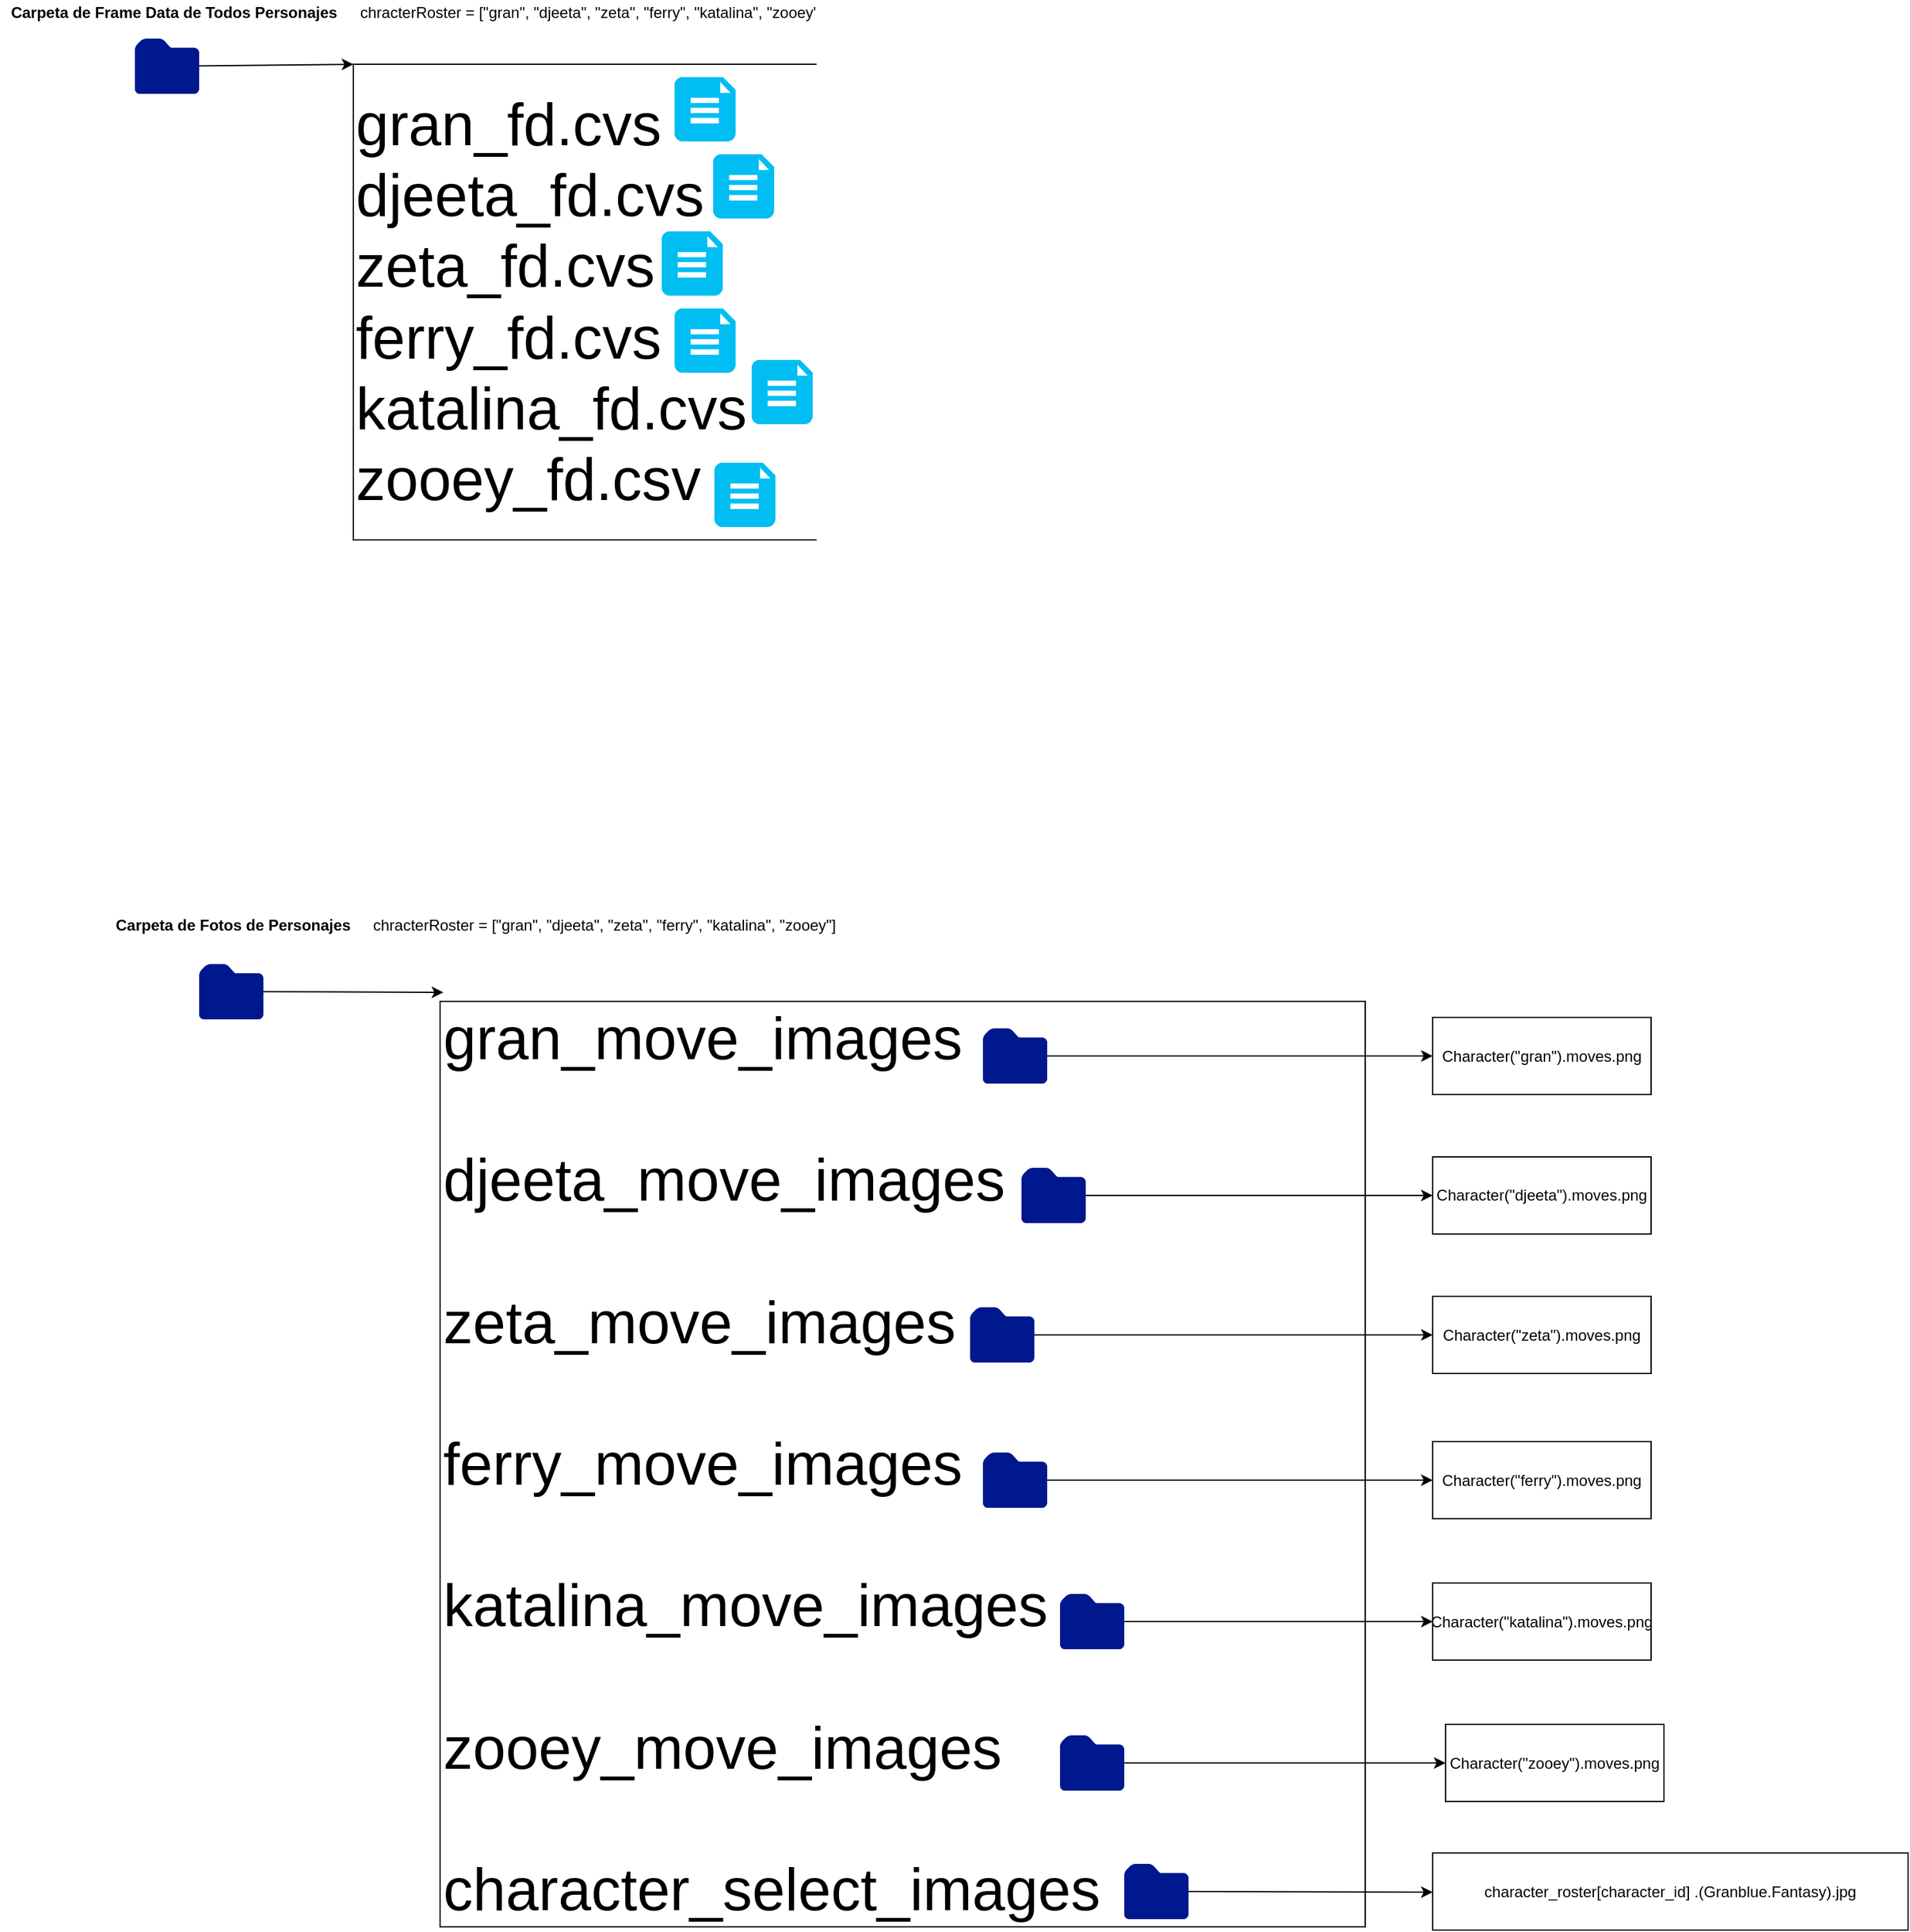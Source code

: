<mxfile version="14.6.0" type="github">
  <diagram id="nbhcu0MmIbXkWlSyhZsp" name="Page-1">
    <mxGraphModel dx="1422" dy="791" grid="1" gridSize="10" guides="1" tooltips="1" connect="1" arrows="1" fold="1" page="1" pageScale="1" pageWidth="850" pageHeight="1100" math="0" shadow="0">
      <root>
        <mxCell id="0" />
        <mxCell id="1" parent="0" />
        <mxCell id="EpFmT0ryAusN3MEgj6C2-1" value="" style="aspect=fixed;pointerEvents=1;shadow=0;dashed=0;html=1;strokeColor=none;labelPosition=center;verticalLabelPosition=bottom;verticalAlign=top;align=center;fillColor=#00188D;shape=mxgraph.mscae.enterprise.folder" vertex="1" parent="1">
          <mxGeometry x="130" y="170" width="50" height="43" as="geometry" />
        </mxCell>
        <mxCell id="EpFmT0ryAusN3MEgj6C2-2" value="chracterRoster = [&quot;gran&quot;, &quot;djeeta&quot;, &quot;zeta&quot;, &quot;ferry&quot;, &quot;katalina&quot;, &quot;zooey&quot;]" style="text;html=1;align=center;verticalAlign=middle;resizable=0;points=[];autosize=1;strokeColor=none;" vertex="1" parent="1">
          <mxGeometry x="300" y="140" width="370" height="20" as="geometry" />
        </mxCell>
        <mxCell id="EpFmT0ryAusN3MEgj6C2-3" value="" style="endArrow=classic;html=1;" edge="1" parent="1" source="EpFmT0ryAusN3MEgj6C2-1">
          <mxGeometry width="50" height="50" relative="1" as="geometry">
            <mxPoint x="250" y="240" as="sourcePoint" />
            <mxPoint x="300" y="190" as="targetPoint" />
          </mxGeometry>
        </mxCell>
        <mxCell id="EpFmT0ryAusN3MEgj6C2-4" value="&lt;div style=&quot;font-size: 46px&quot;&gt;&lt;font style=&quot;font-size: 46px&quot;&gt;gran_fd.cvs&lt;/font&gt;&lt;/div&gt;&lt;div style=&quot;font-size: 46px&quot;&gt;&lt;font style=&quot;font-size: 46px&quot;&gt;djeeta_fd.cvs&lt;/font&gt;&lt;/div&gt;&lt;div style=&quot;font-size: 46px&quot;&gt;&lt;font style=&quot;font-size: 46px&quot;&gt;zeta_fd.cvs&lt;/font&gt;&lt;/div&gt;&lt;div style=&quot;font-size: 46px&quot;&gt;&lt;font style=&quot;font-size: 46px&quot;&gt;ferry_fd.cvs&lt;/font&gt;&lt;/div&gt;&lt;div style=&quot;font-size: 46px&quot;&gt;&lt;font style=&quot;font-size: 46px&quot;&gt;katalina_fd.cvs&lt;/font&gt;&lt;/div&gt;&lt;div style=&quot;font-size: 46px&quot;&gt;&lt;font style=&quot;font-size: 46px&quot;&gt;zooey_fd.csv&lt;br&gt;&lt;/font&gt;&lt;/div&gt;" style="whiteSpace=wrap;html=1;aspect=fixed;align=left;" vertex="1" parent="1">
          <mxGeometry x="300" y="190" width="370" height="370" as="geometry" />
        </mxCell>
        <mxCell id="EpFmT0ryAusN3MEgj6C2-7" value="" style="verticalLabelPosition=bottom;html=1;verticalAlign=top;align=center;strokeColor=none;fillColor=#00BEF2;shape=mxgraph.azure.file_2;pointerEvents=1;" vertex="1" parent="1">
          <mxGeometry x="550" y="200" width="47.5" height="50" as="geometry" />
        </mxCell>
        <mxCell id="EpFmT0ryAusN3MEgj6C2-8" value="" style="verticalLabelPosition=bottom;html=1;verticalAlign=top;align=center;strokeColor=none;fillColor=#00BEF2;shape=mxgraph.azure.file_2;pointerEvents=1;" vertex="1" parent="1">
          <mxGeometry x="580" y="260" width="47.5" height="50" as="geometry" />
        </mxCell>
        <mxCell id="EpFmT0ryAusN3MEgj6C2-9" value="" style="verticalLabelPosition=bottom;html=1;verticalAlign=top;align=center;strokeColor=none;fillColor=#00BEF2;shape=mxgraph.azure.file_2;pointerEvents=1;" vertex="1" parent="1">
          <mxGeometry x="540" y="320" width="47.5" height="50" as="geometry" />
        </mxCell>
        <mxCell id="EpFmT0ryAusN3MEgj6C2-10" value="" style="verticalLabelPosition=bottom;html=1;verticalAlign=top;align=center;strokeColor=none;fillColor=#00BEF2;shape=mxgraph.azure.file_2;pointerEvents=1;" vertex="1" parent="1">
          <mxGeometry x="550" y="380" width="47.5" height="50" as="geometry" />
        </mxCell>
        <mxCell id="EpFmT0ryAusN3MEgj6C2-11" value="" style="verticalLabelPosition=bottom;html=1;verticalAlign=top;align=center;strokeColor=none;fillColor=#00BEF2;shape=mxgraph.azure.file_2;pointerEvents=1;" vertex="1" parent="1">
          <mxGeometry x="610" y="420" width="47.5" height="50" as="geometry" />
        </mxCell>
        <mxCell id="EpFmT0ryAusN3MEgj6C2-12" value="" style="verticalLabelPosition=bottom;html=1;verticalAlign=top;align=center;strokeColor=none;fillColor=#00BEF2;shape=mxgraph.azure.file_2;pointerEvents=1;" vertex="1" parent="1">
          <mxGeometry x="581" y="500" width="47.5" height="50" as="geometry" />
        </mxCell>
        <mxCell id="EpFmT0ryAusN3MEgj6C2-13" value="&lt;b&gt;Carpeta de Frame Data de Todos Personajes&lt;/b&gt;" style="text;html=1;align=center;verticalAlign=middle;resizable=0;points=[];autosize=1;strokeColor=none;" vertex="1" parent="1">
          <mxGeometry x="25" y="140" width="270" height="20" as="geometry" />
        </mxCell>
        <mxCell id="EpFmT0ryAusN3MEgj6C2-14" value="" style="aspect=fixed;pointerEvents=1;shadow=0;dashed=0;html=1;strokeColor=none;labelPosition=center;verticalLabelPosition=bottom;verticalAlign=top;align=center;fillColor=#00188D;shape=mxgraph.mscae.enterprise.folder" vertex="1" parent="1">
          <mxGeometry x="180" y="890" width="50" height="43" as="geometry" />
        </mxCell>
        <mxCell id="EpFmT0ryAusN3MEgj6C2-15" value="&lt;b&gt;Carpeta de Fotos de Personajes&lt;br&gt;&lt;/b&gt;" style="text;html=1;align=center;verticalAlign=middle;resizable=0;points=[];autosize=1;strokeColor=none;" vertex="1" parent="1">
          <mxGeometry x="106" y="850" width="200" height="20" as="geometry" />
        </mxCell>
        <mxCell id="EpFmT0ryAusN3MEgj6C2-16" value="" style="endArrow=classic;html=1;exitX=1;exitY=0.5;exitDx=0;exitDy=0;exitPerimeter=0;" edge="1" parent="1" source="EpFmT0ryAusN3MEgj6C2-14">
          <mxGeometry width="50" height="50" relative="1" as="geometry">
            <mxPoint x="420" y="910" as="sourcePoint" />
            <mxPoint x="370" y="912" as="targetPoint" />
          </mxGeometry>
        </mxCell>
        <mxCell id="EpFmT0ryAusN3MEgj6C2-17" value="&lt;div style=&quot;font-size: 46px&quot; align=&quot;left&quot;&gt;&lt;font style=&quot;font-size: 46px&quot;&gt;gran_move_images&lt;/font&gt;&lt;/div&gt;&lt;div style=&quot;font-size: 46px&quot; align=&quot;left&quot;&gt;&lt;font style=&quot;font-size: 46px&quot;&gt;&lt;br&gt;&lt;/font&gt;&lt;/div&gt;&lt;div style=&quot;font-size: 46px&quot; align=&quot;left&quot;&gt;&lt;font style=&quot;font-size: 46px&quot;&gt;djeeta_move_images&lt;/font&gt;&lt;/div&gt;&lt;div style=&quot;font-size: 46px&quot; align=&quot;left&quot;&gt;&lt;font style=&quot;font-size: 46px&quot;&gt;&lt;/font&gt;&lt;br&gt;&lt;div style=&quot;font-size: 46px&quot; align=&quot;left&quot;&gt;&lt;font style=&quot;font-size: 46px&quot;&gt;zeta_move_images&lt;/font&gt;&lt;/div&gt;&lt;div style=&quot;font-size: 46px&quot; align=&quot;left&quot;&gt;&lt;font style=&quot;font-size: 46px&quot;&gt;&lt;/font&gt;&lt;br&gt;&lt;div style=&quot;font-size: 46px&quot; align=&quot;left&quot;&gt;&lt;font style=&quot;font-size: 46px&quot;&gt;ferry_move_images&lt;/font&gt;&lt;/div&gt;&lt;div style=&quot;font-size: 46px&quot; align=&quot;left&quot;&gt;&lt;font style=&quot;font-size: 46px&quot;&gt;&lt;/font&gt;&lt;br&gt;&lt;div style=&quot;font-size: 46px&quot; align=&quot;left&quot;&gt;&lt;font style=&quot;font-size: 46px&quot;&gt;katalina_move_images&lt;/font&gt;&lt;/div&gt;&lt;div style=&quot;font-size: 46px&quot; align=&quot;left&quot;&gt;&lt;font style=&quot;font-size: 46px&quot;&gt;&lt;/font&gt;&lt;br&gt;&lt;div style=&quot;font-size: 46px&quot; align=&quot;left&quot;&gt;&lt;font style=&quot;font-size: 46px&quot;&gt;zooey_move_images&lt;/font&gt;&lt;/div&gt;&lt;div style=&quot;font-size: 46px&quot; align=&quot;left&quot;&gt;&lt;font style=&quot;font-size: 46px&quot;&gt;&lt;br&gt;&lt;/font&gt;&lt;/div&gt;&lt;div style=&quot;font-size: 46px&quot; align=&quot;left&quot;&gt;&lt;font style=&quot;font-size: 46px&quot;&gt;character_select_images&lt;br&gt;&lt;/font&gt;&lt;/div&gt;&lt;/div&gt;&lt;/div&gt;&lt;/div&gt;&lt;/div&gt;" style="whiteSpace=wrap;html=1;aspect=fixed;align=left;" vertex="1" parent="1">
          <mxGeometry x="367.5" y="919" width="720" height="720" as="geometry" />
        </mxCell>
        <mxCell id="EpFmT0ryAusN3MEgj6C2-18" value="" style="aspect=fixed;pointerEvents=1;shadow=0;dashed=0;html=1;strokeColor=none;labelPosition=center;verticalLabelPosition=bottom;verticalAlign=top;align=center;fillColor=#00188D;shape=mxgraph.mscae.enterprise.folder" vertex="1" parent="1">
          <mxGeometry x="790" y="940" width="50" height="43" as="geometry" />
        </mxCell>
        <mxCell id="EpFmT0ryAusN3MEgj6C2-30" style="edgeStyle=orthogonalEdgeStyle;rounded=0;orthogonalLoop=1;jettySize=auto;html=1;" edge="1" parent="1" source="EpFmT0ryAusN3MEgj6C2-19" target="EpFmT0ryAusN3MEgj6C2-28">
          <mxGeometry relative="1" as="geometry" />
        </mxCell>
        <mxCell id="EpFmT0ryAusN3MEgj6C2-19" value="" style="aspect=fixed;pointerEvents=1;shadow=0;dashed=0;html=1;strokeColor=none;labelPosition=center;verticalLabelPosition=bottom;verticalAlign=top;align=center;fillColor=#00188D;shape=mxgraph.mscae.enterprise.folder" vertex="1" parent="1">
          <mxGeometry x="820" y="1048.5" width="50" height="43" as="geometry" />
        </mxCell>
        <mxCell id="EpFmT0ryAusN3MEgj6C2-32" style="edgeStyle=orthogonalEdgeStyle;rounded=0;orthogonalLoop=1;jettySize=auto;html=1;" edge="1" parent="1" source="EpFmT0ryAusN3MEgj6C2-20" target="EpFmT0ryAusN3MEgj6C2-31">
          <mxGeometry relative="1" as="geometry" />
        </mxCell>
        <mxCell id="EpFmT0ryAusN3MEgj6C2-20" value="" style="aspect=fixed;pointerEvents=1;shadow=0;dashed=0;html=1;strokeColor=none;labelPosition=center;verticalLabelPosition=bottom;verticalAlign=top;align=center;fillColor=#00188D;shape=mxgraph.mscae.enterprise.folder" vertex="1" parent="1">
          <mxGeometry x="780" y="1157" width="50" height="43" as="geometry" />
        </mxCell>
        <mxCell id="EpFmT0ryAusN3MEgj6C2-34" style="edgeStyle=orthogonalEdgeStyle;rounded=0;orthogonalLoop=1;jettySize=auto;html=1;entryX=0;entryY=0.5;entryDx=0;entryDy=0;" edge="1" parent="1" source="EpFmT0ryAusN3MEgj6C2-21" target="EpFmT0ryAusN3MEgj6C2-33">
          <mxGeometry relative="1" as="geometry" />
        </mxCell>
        <mxCell id="EpFmT0ryAusN3MEgj6C2-21" value="" style="aspect=fixed;pointerEvents=1;shadow=0;dashed=0;html=1;strokeColor=none;labelPosition=center;verticalLabelPosition=bottom;verticalAlign=top;align=center;fillColor=#00188D;shape=mxgraph.mscae.enterprise.folder" vertex="1" parent="1">
          <mxGeometry x="790" y="1270" width="50" height="43" as="geometry" />
        </mxCell>
        <mxCell id="EpFmT0ryAusN3MEgj6C2-36" style="edgeStyle=orthogonalEdgeStyle;rounded=0;orthogonalLoop=1;jettySize=auto;html=1;" edge="1" parent="1" source="EpFmT0ryAusN3MEgj6C2-22" target="EpFmT0ryAusN3MEgj6C2-35">
          <mxGeometry relative="1" as="geometry" />
        </mxCell>
        <mxCell id="EpFmT0ryAusN3MEgj6C2-22" value="" style="aspect=fixed;pointerEvents=1;shadow=0;dashed=0;html=1;strokeColor=none;labelPosition=center;verticalLabelPosition=bottom;verticalAlign=top;align=center;fillColor=#00188D;shape=mxgraph.mscae.enterprise.folder" vertex="1" parent="1">
          <mxGeometry x="850" y="1380" width="50" height="43" as="geometry" />
        </mxCell>
        <mxCell id="EpFmT0ryAusN3MEgj6C2-38" style="edgeStyle=orthogonalEdgeStyle;rounded=0;orthogonalLoop=1;jettySize=auto;html=1;" edge="1" parent="1" source="EpFmT0ryAusN3MEgj6C2-23" target="EpFmT0ryAusN3MEgj6C2-37">
          <mxGeometry relative="1" as="geometry" />
        </mxCell>
        <mxCell id="EpFmT0ryAusN3MEgj6C2-23" value="" style="aspect=fixed;pointerEvents=1;shadow=0;dashed=0;html=1;strokeColor=none;labelPosition=center;verticalLabelPosition=bottom;verticalAlign=top;align=center;fillColor=#00188D;shape=mxgraph.mscae.enterprise.folder" vertex="1" parent="1">
          <mxGeometry x="850" y="1490" width="50" height="43" as="geometry" />
        </mxCell>
        <mxCell id="EpFmT0ryAusN3MEgj6C2-24" value="" style="endArrow=classic;html=1;exitX=1;exitY=0.5;exitDx=0;exitDy=0;exitPerimeter=0;" edge="1" parent="1" source="EpFmT0ryAusN3MEgj6C2-18" target="EpFmT0ryAusN3MEgj6C2-26">
          <mxGeometry width="50" height="50" relative="1" as="geometry">
            <mxPoint x="940" y="1080" as="sourcePoint" />
            <mxPoint x="1010" y="990" as="targetPoint" />
          </mxGeometry>
        </mxCell>
        <mxCell id="EpFmT0ryAusN3MEgj6C2-26" value="Character(&quot;gran&quot;).moves.png" style="rounded=0;whiteSpace=wrap;html=1;" vertex="1" parent="1">
          <mxGeometry x="1140" y="931.5" width="170" height="60" as="geometry" />
        </mxCell>
        <mxCell id="EpFmT0ryAusN3MEgj6C2-28" value="Character(&quot;djeeta&quot;).moves.png" style="rounded=0;whiteSpace=wrap;html=1;" vertex="1" parent="1">
          <mxGeometry x="1140" y="1040" width="170" height="60" as="geometry" />
        </mxCell>
        <mxCell id="EpFmT0ryAusN3MEgj6C2-31" value="Character(&quot;zeta&quot;).moves.png" style="rounded=0;whiteSpace=wrap;html=1;" vertex="1" parent="1">
          <mxGeometry x="1140" y="1148.5" width="170" height="60" as="geometry" />
        </mxCell>
        <mxCell id="EpFmT0ryAusN3MEgj6C2-33" value="&lt;div&gt;Character(&quot;ferry&quot;).moves.png&lt;/div&gt;" style="rounded=0;whiteSpace=wrap;html=1;" vertex="1" parent="1">
          <mxGeometry x="1140" y="1261.5" width="170" height="60" as="geometry" />
        </mxCell>
        <mxCell id="EpFmT0ryAusN3MEgj6C2-35" value="Character(&quot;katalina&quot;).moves.png" style="rounded=0;whiteSpace=wrap;html=1;" vertex="1" parent="1">
          <mxGeometry x="1140" y="1371.5" width="170" height="60" as="geometry" />
        </mxCell>
        <mxCell id="EpFmT0ryAusN3MEgj6C2-37" value="Character(&quot;zooey&quot;).moves.png" style="rounded=0;whiteSpace=wrap;html=1;" vertex="1" parent="1">
          <mxGeometry x="1150" y="1481.5" width="170" height="60" as="geometry" />
        </mxCell>
        <mxCell id="EpFmT0ryAusN3MEgj6C2-45" value="" style="aspect=fixed;pointerEvents=1;shadow=0;dashed=0;html=1;strokeColor=none;labelPosition=center;verticalLabelPosition=bottom;verticalAlign=top;align=center;fillColor=#00188D;shape=mxgraph.mscae.enterprise.folder" vertex="1" parent="1">
          <mxGeometry x="900" y="1590" width="50" height="43" as="geometry" />
        </mxCell>
        <mxCell id="EpFmT0ryAusN3MEgj6C2-46" value="" style="endArrow=classic;html=1;exitX=1;exitY=0.5;exitDx=0;exitDy=0;exitPerimeter=0;" edge="1" parent="1" source="EpFmT0ryAusN3MEgj6C2-45">
          <mxGeometry width="50" height="50" relative="1" as="geometry">
            <mxPoint x="970" y="1630" as="sourcePoint" />
            <mxPoint x="1140" y="1612" as="targetPoint" />
          </mxGeometry>
        </mxCell>
        <mxCell id="EpFmT0ryAusN3MEgj6C2-48" value="character_roster[character_id] .(Granblue.Fantasy).jpg" style="rounded=0;whiteSpace=wrap;html=1;" vertex="1" parent="1">
          <mxGeometry x="1140" y="1581.5" width="370" height="60" as="geometry" />
        </mxCell>
        <mxCell id="EpFmT0ryAusN3MEgj6C2-49" value="chracterRoster = [&quot;gran&quot;, &quot;djeeta&quot;, &quot;zeta&quot;, &quot;ferry&quot;, &quot;katalina&quot;, &quot;zooey&quot;]" style="text;html=1;align=center;verticalAlign=middle;resizable=0;points=[];autosize=1;strokeColor=none;" vertex="1" parent="1">
          <mxGeometry x="310" y="850" width="370" height="20" as="geometry" />
        </mxCell>
      </root>
    </mxGraphModel>
  </diagram>
</mxfile>
